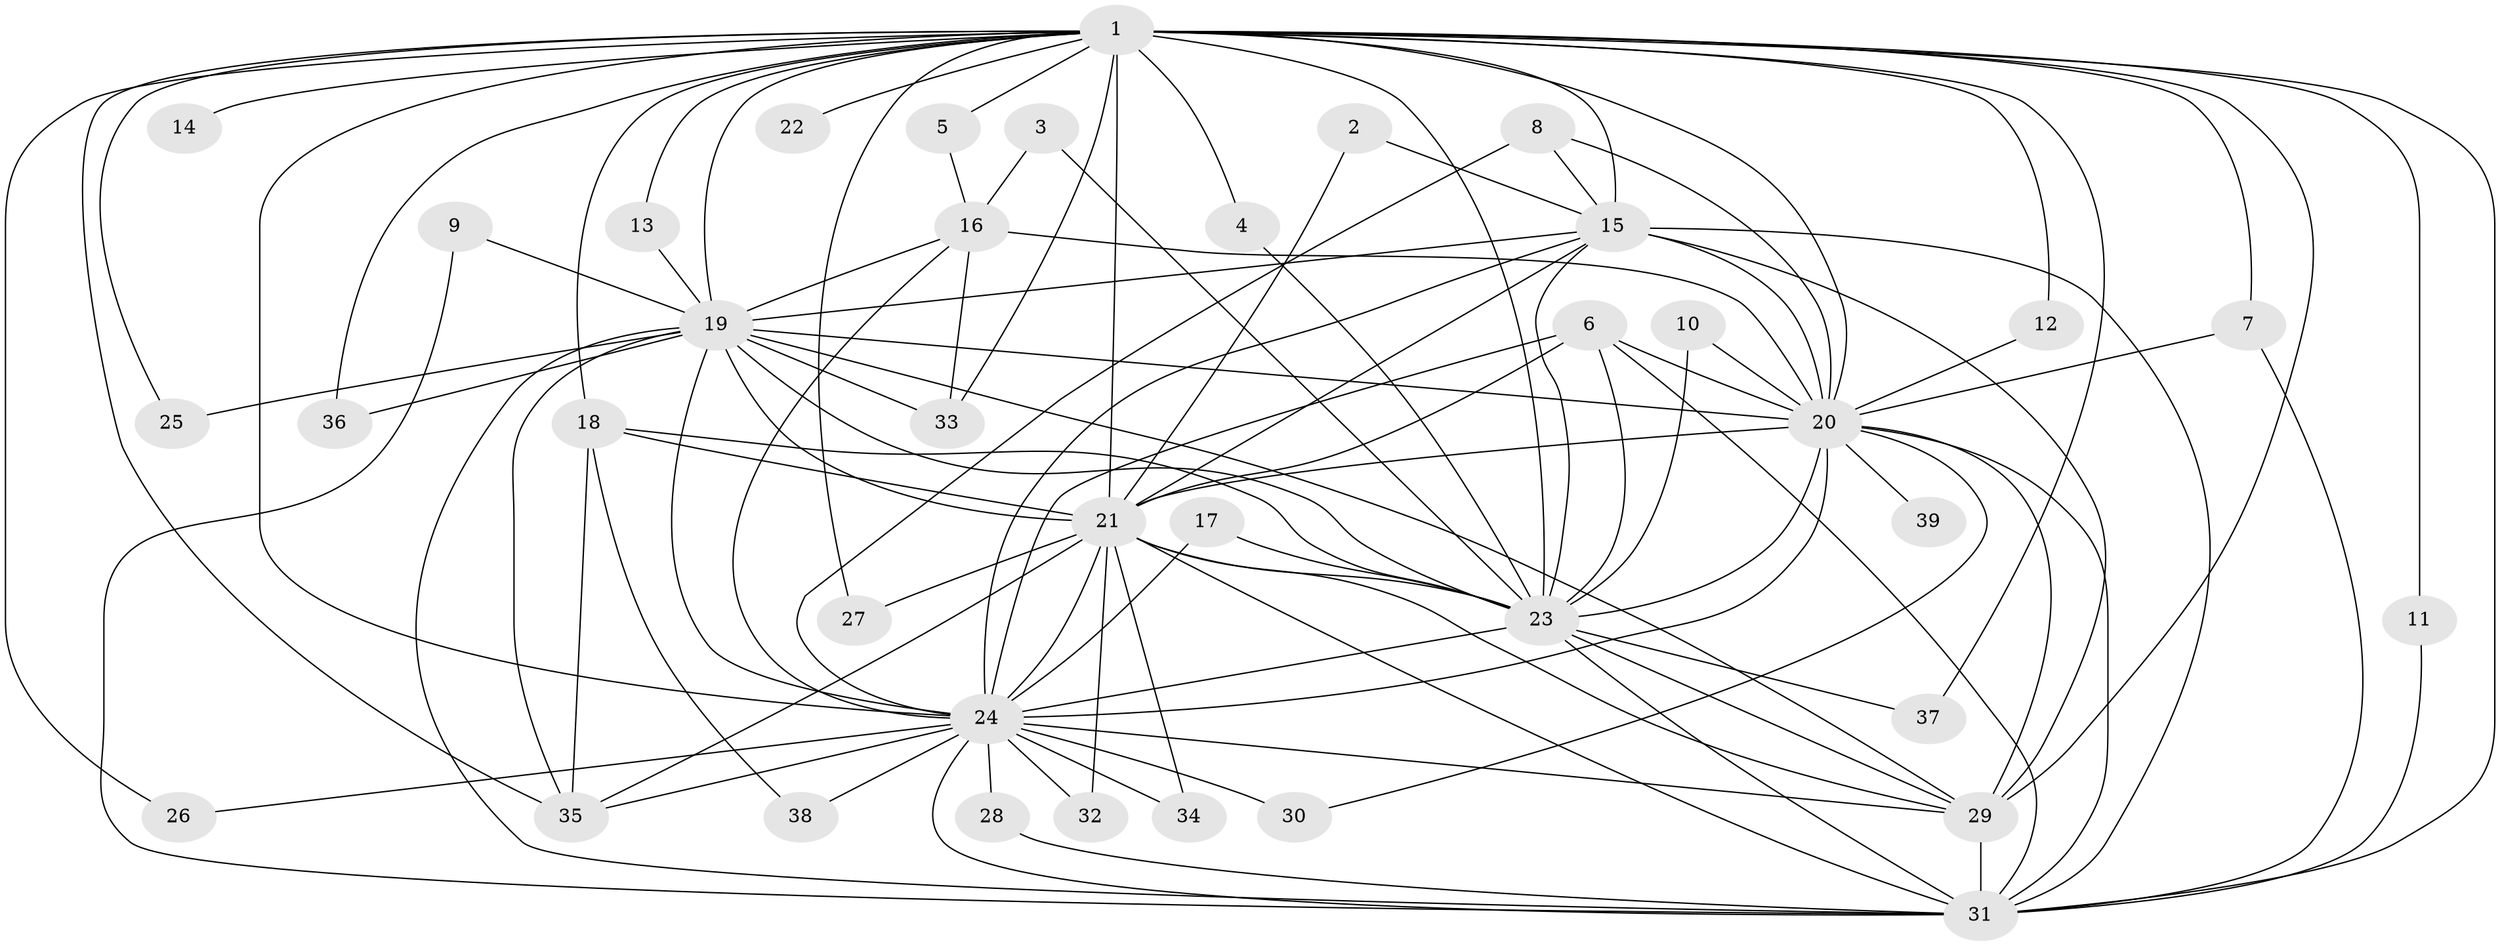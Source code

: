 // original degree distribution, {20: 0.02702702702702703, 24: 0.04054054054054054, 12: 0.013513513513513514, 18: 0.013513513513513514, 15: 0.02702702702702703, 14: 0.013513513513513514, 3: 0.14864864864864866, 2: 0.6216216216216216, 8: 0.013513513513513514, 6: 0.013513513513513514, 4: 0.05405405405405406, 5: 0.013513513513513514}
// Generated by graph-tools (version 1.1) at 2025/25/03/09/25 03:25:38]
// undirected, 39 vertices, 104 edges
graph export_dot {
graph [start="1"]
  node [color=gray90,style=filled];
  1;
  2;
  3;
  4;
  5;
  6;
  7;
  8;
  9;
  10;
  11;
  12;
  13;
  14;
  15;
  16;
  17;
  18;
  19;
  20;
  21;
  22;
  23;
  24;
  25;
  26;
  27;
  28;
  29;
  30;
  31;
  32;
  33;
  34;
  35;
  36;
  37;
  38;
  39;
  1 -- 4 [weight=1.0];
  1 -- 5 [weight=1.0];
  1 -- 7 [weight=1.0];
  1 -- 11 [weight=1.0];
  1 -- 12 [weight=1.0];
  1 -- 13 [weight=1.0];
  1 -- 14 [weight=2.0];
  1 -- 15 [weight=3.0];
  1 -- 18 [weight=2.0];
  1 -- 19 [weight=3.0];
  1 -- 20 [weight=2.0];
  1 -- 21 [weight=3.0];
  1 -- 22 [weight=1.0];
  1 -- 23 [weight=3.0];
  1 -- 24 [weight=4.0];
  1 -- 25 [weight=1.0];
  1 -- 26 [weight=1.0];
  1 -- 27 [weight=2.0];
  1 -- 29 [weight=2.0];
  1 -- 31 [weight=2.0];
  1 -- 33 [weight=1.0];
  1 -- 35 [weight=1.0];
  1 -- 36 [weight=1.0];
  1 -- 37 [weight=1.0];
  2 -- 15 [weight=1.0];
  2 -- 21 [weight=1.0];
  3 -- 16 [weight=1.0];
  3 -- 23 [weight=1.0];
  4 -- 23 [weight=1.0];
  5 -- 16 [weight=1.0];
  6 -- 20 [weight=1.0];
  6 -- 21 [weight=1.0];
  6 -- 23 [weight=1.0];
  6 -- 24 [weight=1.0];
  6 -- 31 [weight=1.0];
  7 -- 20 [weight=1.0];
  7 -- 31 [weight=1.0];
  8 -- 15 [weight=1.0];
  8 -- 20 [weight=1.0];
  8 -- 24 [weight=1.0];
  9 -- 19 [weight=1.0];
  9 -- 31 [weight=1.0];
  10 -- 20 [weight=1.0];
  10 -- 23 [weight=1.0];
  11 -- 31 [weight=1.0];
  12 -- 20 [weight=1.0];
  13 -- 19 [weight=1.0];
  15 -- 19 [weight=1.0];
  15 -- 20 [weight=2.0];
  15 -- 21 [weight=1.0];
  15 -- 23 [weight=1.0];
  15 -- 24 [weight=1.0];
  15 -- 29 [weight=2.0];
  15 -- 31 [weight=2.0];
  16 -- 19 [weight=1.0];
  16 -- 20 [weight=3.0];
  16 -- 24 [weight=1.0];
  16 -- 33 [weight=1.0];
  17 -- 23 [weight=1.0];
  17 -- 24 [weight=1.0];
  18 -- 21 [weight=1.0];
  18 -- 23 [weight=1.0];
  18 -- 35 [weight=1.0];
  18 -- 38 [weight=1.0];
  19 -- 20 [weight=2.0];
  19 -- 21 [weight=1.0];
  19 -- 23 [weight=1.0];
  19 -- 24 [weight=1.0];
  19 -- 25 [weight=1.0];
  19 -- 29 [weight=1.0];
  19 -- 31 [weight=1.0];
  19 -- 33 [weight=1.0];
  19 -- 35 [weight=1.0];
  19 -- 36 [weight=1.0];
  20 -- 21 [weight=2.0];
  20 -- 23 [weight=1.0];
  20 -- 24 [weight=1.0];
  20 -- 29 [weight=1.0];
  20 -- 30 [weight=1.0];
  20 -- 31 [weight=2.0];
  20 -- 39 [weight=1.0];
  21 -- 23 [weight=1.0];
  21 -- 24 [weight=1.0];
  21 -- 27 [weight=1.0];
  21 -- 29 [weight=1.0];
  21 -- 31 [weight=1.0];
  21 -- 32 [weight=1.0];
  21 -- 34 [weight=1.0];
  21 -- 35 [weight=1.0];
  23 -- 24 [weight=1.0];
  23 -- 29 [weight=1.0];
  23 -- 31 [weight=2.0];
  23 -- 37 [weight=1.0];
  24 -- 26 [weight=1.0];
  24 -- 28 [weight=2.0];
  24 -- 29 [weight=2.0];
  24 -- 30 [weight=1.0];
  24 -- 31 [weight=1.0];
  24 -- 32 [weight=1.0];
  24 -- 34 [weight=1.0];
  24 -- 35 [weight=1.0];
  24 -- 38 [weight=1.0];
  28 -- 31 [weight=1.0];
  29 -- 31 [weight=3.0];
}
